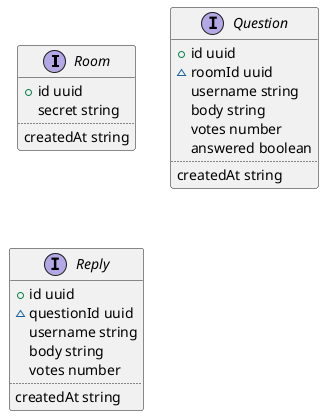 @startuml Askaway entities

interface Room {
  +id uuid
  secret string
  ....
  createdAt string
}

interface Question {
  +id uuid
  ~roomId uuid
  username string
  body string
  votes number
  answered boolean
  ....
  createdAt string
}

interface Reply {
  +id uuid
  ~questionId uuid
  username string
  body string
  votes number
  ....
  createdAt string
}

@enduml